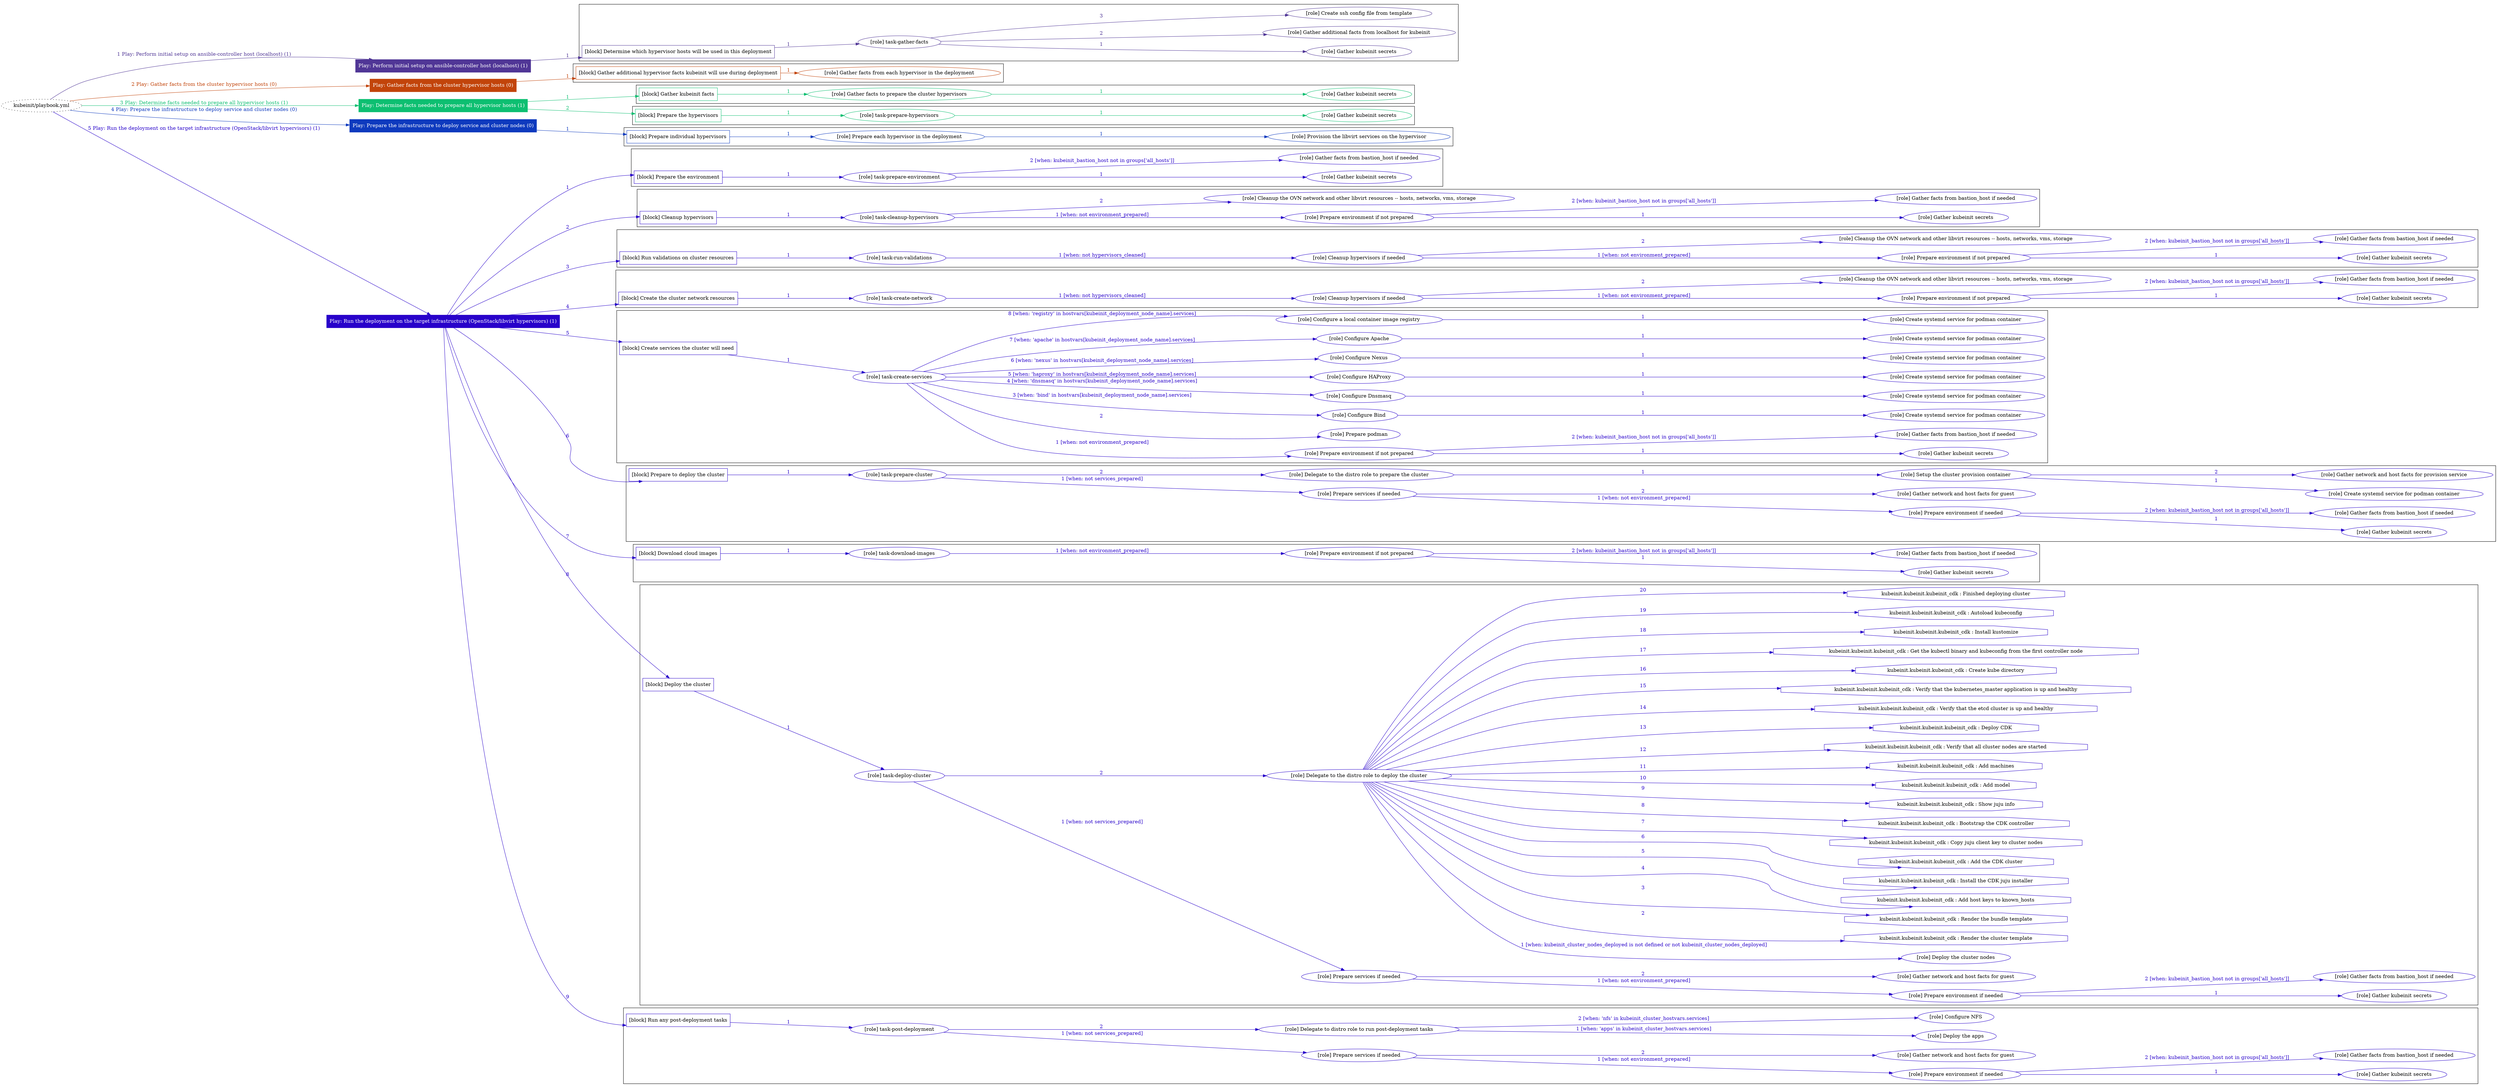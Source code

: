 digraph {
	graph [concentrate=true ordering=in rankdir=LR ratio=fill]
	edge [esep=5 sep=10]
	"kubeinit/playbook.yml" [URL="/home/runner/work/kubeinit/kubeinit/kubeinit/playbook.yml" id=playbook_3490663e style=dotted]
	"kubeinit/playbook.yml" -> play_bb66c7b5 [label="1 Play: Perform initial setup on ansible-controller host (localhost) (1)" color="#503696" fontcolor="#503696" id=edge_play_bb66c7b5 labeltooltip="1 Play: Perform initial setup on ansible-controller host (localhost) (1)" tooltip="1 Play: Perform initial setup on ansible-controller host (localhost) (1)"]
	subgraph "Play: Perform initial setup on ansible-controller host (localhost) (1)" {
		play_bb66c7b5 [label="Play: Perform initial setup on ansible-controller host (localhost) (1)" URL="/home/runner/work/kubeinit/kubeinit/kubeinit/playbook.yml" color="#503696" fontcolor="#ffffff" id=play_bb66c7b5 shape=box style=filled tooltip=localhost]
		play_bb66c7b5 -> block_6728a904 [label=1 color="#503696" fontcolor="#503696" id=edge_block_6728a904 labeltooltip=1 tooltip=1]
		subgraph cluster_block_6728a904 {
			block_6728a904 [label="[block] Determine which hypervisor hosts will be used in this deployment" URL="/home/runner/work/kubeinit/kubeinit/kubeinit/playbook.yml" color="#503696" id=block_6728a904 labeltooltip="Determine which hypervisor hosts will be used in this deployment" shape=box tooltip="Determine which hypervisor hosts will be used in this deployment"]
			block_6728a904 -> role_5fbd92cc [label="1 " color="#503696" fontcolor="#503696" id=edge_role_5fbd92cc labeltooltip="1 " tooltip="1 "]
			subgraph "task-gather-facts" {
				role_5fbd92cc [label="[role] task-gather-facts" URL="/home/runner/work/kubeinit/kubeinit/kubeinit/playbook.yml" color="#503696" id=role_5fbd92cc tooltip="task-gather-facts"]
				role_5fbd92cc -> role_b305cc2c [label="1 " color="#503696" fontcolor="#503696" id=edge_role_b305cc2c labeltooltip="1 " tooltip="1 "]
				subgraph "Gather kubeinit secrets" {
					role_b305cc2c [label="[role] Gather kubeinit secrets" URL="/home/runner/.ansible/collections/ansible_collections/kubeinit/kubeinit/roles/kubeinit_prepare/tasks/build_hypervisors_group.yml" color="#503696" id=role_b305cc2c tooltip="Gather kubeinit secrets"]
				}
				role_5fbd92cc -> role_2e5e585c [label="2 " color="#503696" fontcolor="#503696" id=edge_role_2e5e585c labeltooltip="2 " tooltip="2 "]
				subgraph "Gather additional facts from localhost for kubeinit" {
					role_2e5e585c [label="[role] Gather additional facts from localhost for kubeinit" URL="/home/runner/.ansible/collections/ansible_collections/kubeinit/kubeinit/roles/kubeinit_prepare/tasks/build_hypervisors_group.yml" color="#503696" id=role_2e5e585c tooltip="Gather additional facts from localhost for kubeinit"]
				}
				role_5fbd92cc -> role_c6260a43 [label="3 " color="#503696" fontcolor="#503696" id=edge_role_c6260a43 labeltooltip="3 " tooltip="3 "]
				subgraph "Create ssh config file from template" {
					role_c6260a43 [label="[role] Create ssh config file from template" URL="/home/runner/.ansible/collections/ansible_collections/kubeinit/kubeinit/roles/kubeinit_prepare/tasks/build_hypervisors_group.yml" color="#503696" id=role_c6260a43 tooltip="Create ssh config file from template"]
				}
			}
		}
	}
	"kubeinit/playbook.yml" -> play_d372811f [label="2 Play: Gather facts from the cluster hypervisor hosts (0)" color="#c2440a" fontcolor="#c2440a" id=edge_play_d372811f labeltooltip="2 Play: Gather facts from the cluster hypervisor hosts (0)" tooltip="2 Play: Gather facts from the cluster hypervisor hosts (0)"]
	subgraph "Play: Gather facts from the cluster hypervisor hosts (0)" {
		play_d372811f [label="Play: Gather facts from the cluster hypervisor hosts (0)" URL="/home/runner/work/kubeinit/kubeinit/kubeinit/playbook.yml" color="#c2440a" fontcolor="#ffffff" id=play_d372811f shape=box style=filled tooltip="Play: Gather facts from the cluster hypervisor hosts (0)"]
		play_d372811f -> block_d824f96c [label=1 color="#c2440a" fontcolor="#c2440a" id=edge_block_d824f96c labeltooltip=1 tooltip=1]
		subgraph cluster_block_d824f96c {
			block_d824f96c [label="[block] Gather additional hypervisor facts kubeinit will use during deployment" URL="/home/runner/work/kubeinit/kubeinit/kubeinit/playbook.yml" color="#c2440a" id=block_d824f96c labeltooltip="Gather additional hypervisor facts kubeinit will use during deployment" shape=box tooltip="Gather additional hypervisor facts kubeinit will use during deployment"]
			block_d824f96c -> role_9f6a5c19 [label="1 " color="#c2440a" fontcolor="#c2440a" id=edge_role_9f6a5c19 labeltooltip="1 " tooltip="1 "]
			subgraph "Gather facts from each hypervisor in the deployment" {
				role_9f6a5c19 [label="[role] Gather facts from each hypervisor in the deployment" URL="/home/runner/work/kubeinit/kubeinit/kubeinit/playbook.yml" color="#c2440a" id=role_9f6a5c19 tooltip="Gather facts from each hypervisor in the deployment"]
			}
		}
	}
	"kubeinit/playbook.yml" -> play_48bd6a7b [label="3 Play: Determine facts needed to prepare all hypervisor hosts (1)" color="#0dbf71" fontcolor="#0dbf71" id=edge_play_48bd6a7b labeltooltip="3 Play: Determine facts needed to prepare all hypervisor hosts (1)" tooltip="3 Play: Determine facts needed to prepare all hypervisor hosts (1)"]
	subgraph "Play: Determine facts needed to prepare all hypervisor hosts (1)" {
		play_48bd6a7b [label="Play: Determine facts needed to prepare all hypervisor hosts (1)" URL="/home/runner/work/kubeinit/kubeinit/kubeinit/playbook.yml" color="#0dbf71" fontcolor="#ffffff" id=play_48bd6a7b shape=box style=filled tooltip=localhost]
		play_48bd6a7b -> block_733f965e [label=1 color="#0dbf71" fontcolor="#0dbf71" id=edge_block_733f965e labeltooltip=1 tooltip=1]
		subgraph cluster_block_733f965e {
			block_733f965e [label="[block] Gather kubeinit facts" URL="/home/runner/work/kubeinit/kubeinit/kubeinit/playbook.yml" color="#0dbf71" id=block_733f965e labeltooltip="Gather kubeinit facts" shape=box tooltip="Gather kubeinit facts"]
			block_733f965e -> role_f3565f56 [label="1 " color="#0dbf71" fontcolor="#0dbf71" id=edge_role_f3565f56 labeltooltip="1 " tooltip="1 "]
			subgraph "Gather facts to prepare the cluster hypervisors" {
				role_f3565f56 [label="[role] Gather facts to prepare the cluster hypervisors" URL="/home/runner/work/kubeinit/kubeinit/kubeinit/playbook.yml" color="#0dbf71" id=role_f3565f56 tooltip="Gather facts to prepare the cluster hypervisors"]
				role_f3565f56 -> role_17e8d11d [label="1 " color="#0dbf71" fontcolor="#0dbf71" id=edge_role_17e8d11d labeltooltip="1 " tooltip="1 "]
				subgraph "Gather kubeinit secrets" {
					role_17e8d11d [label="[role] Gather kubeinit secrets" URL="/home/runner/.ansible/collections/ansible_collections/kubeinit/kubeinit/roles/kubeinit_prepare/tasks/gather_kubeinit_facts.yml" color="#0dbf71" id=role_17e8d11d tooltip="Gather kubeinit secrets"]
				}
			}
		}
		play_48bd6a7b -> block_a6a73b72 [label=2 color="#0dbf71" fontcolor="#0dbf71" id=edge_block_a6a73b72 labeltooltip=2 tooltip=2]
		subgraph cluster_block_a6a73b72 {
			block_a6a73b72 [label="[block] Prepare the hypervisors" URL="/home/runner/work/kubeinit/kubeinit/kubeinit/playbook.yml" color="#0dbf71" id=block_a6a73b72 labeltooltip="Prepare the hypervisors" shape=box tooltip="Prepare the hypervisors"]
			block_a6a73b72 -> role_a1715cc4 [label="1 " color="#0dbf71" fontcolor="#0dbf71" id=edge_role_a1715cc4 labeltooltip="1 " tooltip="1 "]
			subgraph "task-prepare-hypervisors" {
				role_a1715cc4 [label="[role] task-prepare-hypervisors" URL="/home/runner/work/kubeinit/kubeinit/kubeinit/playbook.yml" color="#0dbf71" id=role_a1715cc4 tooltip="task-prepare-hypervisors"]
				role_a1715cc4 -> role_c7ae1f26 [label="1 " color="#0dbf71" fontcolor="#0dbf71" id=edge_role_c7ae1f26 labeltooltip="1 " tooltip="1 "]
				subgraph "Gather kubeinit secrets" {
					role_c7ae1f26 [label="[role] Gather kubeinit secrets" URL="/home/runner/.ansible/collections/ansible_collections/kubeinit/kubeinit/roles/kubeinit_prepare/tasks/gather_kubeinit_facts.yml" color="#0dbf71" id=role_c7ae1f26 tooltip="Gather kubeinit secrets"]
				}
			}
		}
	}
	"kubeinit/playbook.yml" -> play_483a7430 [label="4 Play: Prepare the infrastructure to deploy service and cluster nodes (0)" color="#0e3abe" fontcolor="#0e3abe" id=edge_play_483a7430 labeltooltip="4 Play: Prepare the infrastructure to deploy service and cluster nodes (0)" tooltip="4 Play: Prepare the infrastructure to deploy service and cluster nodes (0)"]
	subgraph "Play: Prepare the infrastructure to deploy service and cluster nodes (0)" {
		play_483a7430 [label="Play: Prepare the infrastructure to deploy service and cluster nodes (0)" URL="/home/runner/work/kubeinit/kubeinit/kubeinit/playbook.yml" color="#0e3abe" fontcolor="#ffffff" id=play_483a7430 shape=box style=filled tooltip="Play: Prepare the infrastructure to deploy service and cluster nodes (0)"]
		play_483a7430 -> block_127a0301 [label=1 color="#0e3abe" fontcolor="#0e3abe" id=edge_block_127a0301 labeltooltip=1 tooltip=1]
		subgraph cluster_block_127a0301 {
			block_127a0301 [label="[block] Prepare individual hypervisors" URL="/home/runner/work/kubeinit/kubeinit/kubeinit/playbook.yml" color="#0e3abe" id=block_127a0301 labeltooltip="Prepare individual hypervisors" shape=box tooltip="Prepare individual hypervisors"]
			block_127a0301 -> role_a87c435e [label="1 " color="#0e3abe" fontcolor="#0e3abe" id=edge_role_a87c435e labeltooltip="1 " tooltip="1 "]
			subgraph "Prepare each hypervisor in the deployment" {
				role_a87c435e [label="[role] Prepare each hypervisor in the deployment" URL="/home/runner/work/kubeinit/kubeinit/kubeinit/playbook.yml" color="#0e3abe" id=role_a87c435e tooltip="Prepare each hypervisor in the deployment"]
				role_a87c435e -> role_e40eb1bb [label="1 " color="#0e3abe" fontcolor="#0e3abe" id=edge_role_e40eb1bb labeltooltip="1 " tooltip="1 "]
				subgraph "Provision the libvirt services on the hypervisor" {
					role_e40eb1bb [label="[role] Provision the libvirt services on the hypervisor" URL="/home/runner/.ansible/collections/ansible_collections/kubeinit/kubeinit/roles/kubeinit_prepare/tasks/prepare_hypervisor.yml" color="#0e3abe" id=role_e40eb1bb tooltip="Provision the libvirt services on the hypervisor"]
				}
			}
		}
	}
	"kubeinit/playbook.yml" -> play_c07359ba [label="5 Play: Run the deployment on the target infrastructure (OpenStack/libvirt hypervisors) (1)" color="#2802ca" fontcolor="#2802ca" id=edge_play_c07359ba labeltooltip="5 Play: Run the deployment on the target infrastructure (OpenStack/libvirt hypervisors) (1)" tooltip="5 Play: Run the deployment on the target infrastructure (OpenStack/libvirt hypervisors) (1)"]
	subgraph "Play: Run the deployment on the target infrastructure (OpenStack/libvirt hypervisors) (1)" {
		play_c07359ba [label="Play: Run the deployment on the target infrastructure (OpenStack/libvirt hypervisors) (1)" URL="/home/runner/work/kubeinit/kubeinit/kubeinit/playbook.yml" color="#2802ca" fontcolor="#ffffff" id=play_c07359ba shape=box style=filled tooltip=localhost]
		play_c07359ba -> block_2ca78573 [label=1 color="#2802ca" fontcolor="#2802ca" id=edge_block_2ca78573 labeltooltip=1 tooltip=1]
		subgraph cluster_block_2ca78573 {
			block_2ca78573 [label="[block] Prepare the environment" URL="/home/runner/work/kubeinit/kubeinit/kubeinit/playbook.yml" color="#2802ca" id=block_2ca78573 labeltooltip="Prepare the environment" shape=box tooltip="Prepare the environment"]
			block_2ca78573 -> role_cb7a2ed9 [label="1 " color="#2802ca" fontcolor="#2802ca" id=edge_role_cb7a2ed9 labeltooltip="1 " tooltip="1 "]
			subgraph "task-prepare-environment" {
				role_cb7a2ed9 [label="[role] task-prepare-environment" URL="/home/runner/work/kubeinit/kubeinit/kubeinit/playbook.yml" color="#2802ca" id=role_cb7a2ed9 tooltip="task-prepare-environment"]
				role_cb7a2ed9 -> role_7f987221 [label="1 " color="#2802ca" fontcolor="#2802ca" id=edge_role_7f987221 labeltooltip="1 " tooltip="1 "]
				subgraph "Gather kubeinit secrets" {
					role_7f987221 [label="[role] Gather kubeinit secrets" URL="/home/runner/.ansible/collections/ansible_collections/kubeinit/kubeinit/roles/kubeinit_prepare/tasks/gather_kubeinit_facts.yml" color="#2802ca" id=role_7f987221 tooltip="Gather kubeinit secrets"]
				}
				role_cb7a2ed9 -> role_37b33f64 [label="2 [when: kubeinit_bastion_host not in groups['all_hosts']]" color="#2802ca" fontcolor="#2802ca" id=edge_role_37b33f64 labeltooltip="2 [when: kubeinit_bastion_host not in groups['all_hosts']]" tooltip="2 [when: kubeinit_bastion_host not in groups['all_hosts']]"]
				subgraph "Gather facts from bastion_host if needed" {
					role_37b33f64 [label="[role] Gather facts from bastion_host if needed" URL="/home/runner/.ansible/collections/ansible_collections/kubeinit/kubeinit/roles/kubeinit_prepare/tasks/main.yml" color="#2802ca" id=role_37b33f64 tooltip="Gather facts from bastion_host if needed"]
				}
			}
		}
		play_c07359ba -> block_b76ac048 [label=2 color="#2802ca" fontcolor="#2802ca" id=edge_block_b76ac048 labeltooltip=2 tooltip=2]
		subgraph cluster_block_b76ac048 {
			block_b76ac048 [label="[block] Cleanup hypervisors" URL="/home/runner/work/kubeinit/kubeinit/kubeinit/playbook.yml" color="#2802ca" id=block_b76ac048 labeltooltip="Cleanup hypervisors" shape=box tooltip="Cleanup hypervisors"]
			block_b76ac048 -> role_e189110a [label="1 " color="#2802ca" fontcolor="#2802ca" id=edge_role_e189110a labeltooltip="1 " tooltip="1 "]
			subgraph "task-cleanup-hypervisors" {
				role_e189110a [label="[role] task-cleanup-hypervisors" URL="/home/runner/work/kubeinit/kubeinit/kubeinit/playbook.yml" color="#2802ca" id=role_e189110a tooltip="task-cleanup-hypervisors"]
				role_e189110a -> role_1dcc1bfd [label="1 [when: not environment_prepared]" color="#2802ca" fontcolor="#2802ca" id=edge_role_1dcc1bfd labeltooltip="1 [when: not environment_prepared]" tooltip="1 [when: not environment_prepared]"]
				subgraph "Prepare environment if not prepared" {
					role_1dcc1bfd [label="[role] Prepare environment if not prepared" URL="/home/runner/.ansible/collections/ansible_collections/kubeinit/kubeinit/roles/kubeinit_libvirt/tasks/cleanup_hypervisors.yml" color="#2802ca" id=role_1dcc1bfd tooltip="Prepare environment if not prepared"]
					role_1dcc1bfd -> role_ba4b8bab [label="1 " color="#2802ca" fontcolor="#2802ca" id=edge_role_ba4b8bab labeltooltip="1 " tooltip="1 "]
					subgraph "Gather kubeinit secrets" {
						role_ba4b8bab [label="[role] Gather kubeinit secrets" URL="/home/runner/.ansible/collections/ansible_collections/kubeinit/kubeinit/roles/kubeinit_prepare/tasks/gather_kubeinit_facts.yml" color="#2802ca" id=role_ba4b8bab tooltip="Gather kubeinit secrets"]
					}
					role_1dcc1bfd -> role_cebbbfc0 [label="2 [when: kubeinit_bastion_host not in groups['all_hosts']]" color="#2802ca" fontcolor="#2802ca" id=edge_role_cebbbfc0 labeltooltip="2 [when: kubeinit_bastion_host not in groups['all_hosts']]" tooltip="2 [when: kubeinit_bastion_host not in groups['all_hosts']]"]
					subgraph "Gather facts from bastion_host if needed" {
						role_cebbbfc0 [label="[role] Gather facts from bastion_host if needed" URL="/home/runner/.ansible/collections/ansible_collections/kubeinit/kubeinit/roles/kubeinit_prepare/tasks/main.yml" color="#2802ca" id=role_cebbbfc0 tooltip="Gather facts from bastion_host if needed"]
					}
				}
				role_e189110a -> role_f1389777 [label="2 " color="#2802ca" fontcolor="#2802ca" id=edge_role_f1389777 labeltooltip="2 " tooltip="2 "]
				subgraph "Cleanup the OVN network and other libvirt resources -- hosts, networks, vms, storage" {
					role_f1389777 [label="[role] Cleanup the OVN network and other libvirt resources -- hosts, networks, vms, storage" URL="/home/runner/.ansible/collections/ansible_collections/kubeinit/kubeinit/roles/kubeinit_libvirt/tasks/cleanup_hypervisors.yml" color="#2802ca" id=role_f1389777 tooltip="Cleanup the OVN network and other libvirt resources -- hosts, networks, vms, storage"]
				}
			}
		}
		play_c07359ba -> block_44c8a5a0 [label=3 color="#2802ca" fontcolor="#2802ca" id=edge_block_44c8a5a0 labeltooltip=3 tooltip=3]
		subgraph cluster_block_44c8a5a0 {
			block_44c8a5a0 [label="[block] Run validations on cluster resources" URL="/home/runner/work/kubeinit/kubeinit/kubeinit/playbook.yml" color="#2802ca" id=block_44c8a5a0 labeltooltip="Run validations on cluster resources" shape=box tooltip="Run validations on cluster resources"]
			block_44c8a5a0 -> role_67278c57 [label="1 " color="#2802ca" fontcolor="#2802ca" id=edge_role_67278c57 labeltooltip="1 " tooltip="1 "]
			subgraph "task-run-validations" {
				role_67278c57 [label="[role] task-run-validations" URL="/home/runner/work/kubeinit/kubeinit/kubeinit/playbook.yml" color="#2802ca" id=role_67278c57 tooltip="task-run-validations"]
				role_67278c57 -> role_c8a27f41 [label="1 [when: not hypervisors_cleaned]" color="#2802ca" fontcolor="#2802ca" id=edge_role_c8a27f41 labeltooltip="1 [when: not hypervisors_cleaned]" tooltip="1 [when: not hypervisors_cleaned]"]
				subgraph "Cleanup hypervisors if needed" {
					role_c8a27f41 [label="[role] Cleanup hypervisors if needed" URL="/home/runner/.ansible/collections/ansible_collections/kubeinit/kubeinit/roles/kubeinit_validations/tasks/main.yml" color="#2802ca" id=role_c8a27f41 tooltip="Cleanup hypervisors if needed"]
					role_c8a27f41 -> role_9ae87cd3 [label="1 [when: not environment_prepared]" color="#2802ca" fontcolor="#2802ca" id=edge_role_9ae87cd3 labeltooltip="1 [when: not environment_prepared]" tooltip="1 [when: not environment_prepared]"]
					subgraph "Prepare environment if not prepared" {
						role_9ae87cd3 [label="[role] Prepare environment if not prepared" URL="/home/runner/.ansible/collections/ansible_collections/kubeinit/kubeinit/roles/kubeinit_libvirt/tasks/cleanup_hypervisors.yml" color="#2802ca" id=role_9ae87cd3 tooltip="Prepare environment if not prepared"]
						role_9ae87cd3 -> role_0096bb02 [label="1 " color="#2802ca" fontcolor="#2802ca" id=edge_role_0096bb02 labeltooltip="1 " tooltip="1 "]
						subgraph "Gather kubeinit secrets" {
							role_0096bb02 [label="[role] Gather kubeinit secrets" URL="/home/runner/.ansible/collections/ansible_collections/kubeinit/kubeinit/roles/kubeinit_prepare/tasks/gather_kubeinit_facts.yml" color="#2802ca" id=role_0096bb02 tooltip="Gather kubeinit secrets"]
						}
						role_9ae87cd3 -> role_351e84b4 [label="2 [when: kubeinit_bastion_host not in groups['all_hosts']]" color="#2802ca" fontcolor="#2802ca" id=edge_role_351e84b4 labeltooltip="2 [when: kubeinit_bastion_host not in groups['all_hosts']]" tooltip="2 [when: kubeinit_bastion_host not in groups['all_hosts']]"]
						subgraph "Gather facts from bastion_host if needed" {
							role_351e84b4 [label="[role] Gather facts from bastion_host if needed" URL="/home/runner/.ansible/collections/ansible_collections/kubeinit/kubeinit/roles/kubeinit_prepare/tasks/main.yml" color="#2802ca" id=role_351e84b4 tooltip="Gather facts from bastion_host if needed"]
						}
					}
					role_c8a27f41 -> role_ba478fac [label="2 " color="#2802ca" fontcolor="#2802ca" id=edge_role_ba478fac labeltooltip="2 " tooltip="2 "]
					subgraph "Cleanup the OVN network and other libvirt resources -- hosts, networks, vms, storage" {
						role_ba478fac [label="[role] Cleanup the OVN network and other libvirt resources -- hosts, networks, vms, storage" URL="/home/runner/.ansible/collections/ansible_collections/kubeinit/kubeinit/roles/kubeinit_libvirt/tasks/cleanup_hypervisors.yml" color="#2802ca" id=role_ba478fac tooltip="Cleanup the OVN network and other libvirt resources -- hosts, networks, vms, storage"]
					}
				}
			}
		}
		play_c07359ba -> block_91d2e5d0 [label=4 color="#2802ca" fontcolor="#2802ca" id=edge_block_91d2e5d0 labeltooltip=4 tooltip=4]
		subgraph cluster_block_91d2e5d0 {
			block_91d2e5d0 [label="[block] Create the cluster network resources" URL="/home/runner/work/kubeinit/kubeinit/kubeinit/playbook.yml" color="#2802ca" id=block_91d2e5d0 labeltooltip="Create the cluster network resources" shape=box tooltip="Create the cluster network resources"]
			block_91d2e5d0 -> role_47416ca1 [label="1 " color="#2802ca" fontcolor="#2802ca" id=edge_role_47416ca1 labeltooltip="1 " tooltip="1 "]
			subgraph "task-create-network" {
				role_47416ca1 [label="[role] task-create-network" URL="/home/runner/work/kubeinit/kubeinit/kubeinit/playbook.yml" color="#2802ca" id=role_47416ca1 tooltip="task-create-network"]
				role_47416ca1 -> role_796e901f [label="1 [when: not hypervisors_cleaned]" color="#2802ca" fontcolor="#2802ca" id=edge_role_796e901f labeltooltip="1 [when: not hypervisors_cleaned]" tooltip="1 [when: not hypervisors_cleaned]"]
				subgraph "Cleanup hypervisors if needed" {
					role_796e901f [label="[role] Cleanup hypervisors if needed" URL="/home/runner/.ansible/collections/ansible_collections/kubeinit/kubeinit/roles/kubeinit_libvirt/tasks/create_network.yml" color="#2802ca" id=role_796e901f tooltip="Cleanup hypervisors if needed"]
					role_796e901f -> role_78ce1bcc [label="1 [when: not environment_prepared]" color="#2802ca" fontcolor="#2802ca" id=edge_role_78ce1bcc labeltooltip="1 [when: not environment_prepared]" tooltip="1 [when: not environment_prepared]"]
					subgraph "Prepare environment if not prepared" {
						role_78ce1bcc [label="[role] Prepare environment if not prepared" URL="/home/runner/.ansible/collections/ansible_collections/kubeinit/kubeinit/roles/kubeinit_libvirt/tasks/cleanup_hypervisors.yml" color="#2802ca" id=role_78ce1bcc tooltip="Prepare environment if not prepared"]
						role_78ce1bcc -> role_6f00030f [label="1 " color="#2802ca" fontcolor="#2802ca" id=edge_role_6f00030f labeltooltip="1 " tooltip="1 "]
						subgraph "Gather kubeinit secrets" {
							role_6f00030f [label="[role] Gather kubeinit secrets" URL="/home/runner/.ansible/collections/ansible_collections/kubeinit/kubeinit/roles/kubeinit_prepare/tasks/gather_kubeinit_facts.yml" color="#2802ca" id=role_6f00030f tooltip="Gather kubeinit secrets"]
						}
						role_78ce1bcc -> role_2a8c03ab [label="2 [when: kubeinit_bastion_host not in groups['all_hosts']]" color="#2802ca" fontcolor="#2802ca" id=edge_role_2a8c03ab labeltooltip="2 [when: kubeinit_bastion_host not in groups['all_hosts']]" tooltip="2 [when: kubeinit_bastion_host not in groups['all_hosts']]"]
						subgraph "Gather facts from bastion_host if needed" {
							role_2a8c03ab [label="[role] Gather facts from bastion_host if needed" URL="/home/runner/.ansible/collections/ansible_collections/kubeinit/kubeinit/roles/kubeinit_prepare/tasks/main.yml" color="#2802ca" id=role_2a8c03ab tooltip="Gather facts from bastion_host if needed"]
						}
					}
					role_796e901f -> role_12ae60d9 [label="2 " color="#2802ca" fontcolor="#2802ca" id=edge_role_12ae60d9 labeltooltip="2 " tooltip="2 "]
					subgraph "Cleanup the OVN network and other libvirt resources -- hosts, networks, vms, storage" {
						role_12ae60d9 [label="[role] Cleanup the OVN network and other libvirt resources -- hosts, networks, vms, storage" URL="/home/runner/.ansible/collections/ansible_collections/kubeinit/kubeinit/roles/kubeinit_libvirt/tasks/cleanup_hypervisors.yml" color="#2802ca" id=role_12ae60d9 tooltip="Cleanup the OVN network and other libvirt resources -- hosts, networks, vms, storage"]
					}
				}
			}
		}
		play_c07359ba -> block_684a3510 [label=5 color="#2802ca" fontcolor="#2802ca" id=edge_block_684a3510 labeltooltip=5 tooltip=5]
		subgraph cluster_block_684a3510 {
			block_684a3510 [label="[block] Create services the cluster will need" URL="/home/runner/work/kubeinit/kubeinit/kubeinit/playbook.yml" color="#2802ca" id=block_684a3510 labeltooltip="Create services the cluster will need" shape=box tooltip="Create services the cluster will need"]
			block_684a3510 -> role_92c87b87 [label="1 " color="#2802ca" fontcolor="#2802ca" id=edge_role_92c87b87 labeltooltip="1 " tooltip="1 "]
			subgraph "task-create-services" {
				role_92c87b87 [label="[role] task-create-services" URL="/home/runner/work/kubeinit/kubeinit/kubeinit/playbook.yml" color="#2802ca" id=role_92c87b87 tooltip="task-create-services"]
				role_92c87b87 -> role_5b82df4f [label="1 [when: not environment_prepared]" color="#2802ca" fontcolor="#2802ca" id=edge_role_5b82df4f labeltooltip="1 [when: not environment_prepared]" tooltip="1 [when: not environment_prepared]"]
				subgraph "Prepare environment if not prepared" {
					role_5b82df4f [label="[role] Prepare environment if not prepared" URL="/home/runner/.ansible/collections/ansible_collections/kubeinit/kubeinit/roles/kubeinit_services/tasks/main.yml" color="#2802ca" id=role_5b82df4f tooltip="Prepare environment if not prepared"]
					role_5b82df4f -> role_7c55604b [label="1 " color="#2802ca" fontcolor="#2802ca" id=edge_role_7c55604b labeltooltip="1 " tooltip="1 "]
					subgraph "Gather kubeinit secrets" {
						role_7c55604b [label="[role] Gather kubeinit secrets" URL="/home/runner/.ansible/collections/ansible_collections/kubeinit/kubeinit/roles/kubeinit_prepare/tasks/gather_kubeinit_facts.yml" color="#2802ca" id=role_7c55604b tooltip="Gather kubeinit secrets"]
					}
					role_5b82df4f -> role_5c32cf2e [label="2 [when: kubeinit_bastion_host not in groups['all_hosts']]" color="#2802ca" fontcolor="#2802ca" id=edge_role_5c32cf2e labeltooltip="2 [when: kubeinit_bastion_host not in groups['all_hosts']]" tooltip="2 [when: kubeinit_bastion_host not in groups['all_hosts']]"]
					subgraph "Gather facts from bastion_host if needed" {
						role_5c32cf2e [label="[role] Gather facts from bastion_host if needed" URL="/home/runner/.ansible/collections/ansible_collections/kubeinit/kubeinit/roles/kubeinit_prepare/tasks/main.yml" color="#2802ca" id=role_5c32cf2e tooltip="Gather facts from bastion_host if needed"]
					}
				}
				role_92c87b87 -> role_3bd3a02c [label="2 " color="#2802ca" fontcolor="#2802ca" id=edge_role_3bd3a02c labeltooltip="2 " tooltip="2 "]
				subgraph "Prepare podman" {
					role_3bd3a02c [label="[role] Prepare podman" URL="/home/runner/.ansible/collections/ansible_collections/kubeinit/kubeinit/roles/kubeinit_services/tasks/00_create_service_pod.yml" color="#2802ca" id=role_3bd3a02c tooltip="Prepare podman"]
				}
				role_92c87b87 -> role_39a8392f [label="3 [when: 'bind' in hostvars[kubeinit_deployment_node_name].services]" color="#2802ca" fontcolor="#2802ca" id=edge_role_39a8392f labeltooltip="3 [when: 'bind' in hostvars[kubeinit_deployment_node_name].services]" tooltip="3 [when: 'bind' in hostvars[kubeinit_deployment_node_name].services]"]
				subgraph "Configure Bind" {
					role_39a8392f [label="[role] Configure Bind" URL="/home/runner/.ansible/collections/ansible_collections/kubeinit/kubeinit/roles/kubeinit_services/tasks/start_services_containers.yml" color="#2802ca" id=role_39a8392f tooltip="Configure Bind"]
					role_39a8392f -> role_e4de43be [label="1 " color="#2802ca" fontcolor="#2802ca" id=edge_role_e4de43be labeltooltip="1 " tooltip="1 "]
					subgraph "Create systemd service for podman container" {
						role_e4de43be [label="[role] Create systemd service for podman container" URL="/home/runner/.ansible/collections/ansible_collections/kubeinit/kubeinit/roles/kubeinit_bind/tasks/main.yml" color="#2802ca" id=role_e4de43be tooltip="Create systemd service for podman container"]
					}
				}
				role_92c87b87 -> role_8a964e59 [label="4 [when: 'dnsmasq' in hostvars[kubeinit_deployment_node_name].services]" color="#2802ca" fontcolor="#2802ca" id=edge_role_8a964e59 labeltooltip="4 [when: 'dnsmasq' in hostvars[kubeinit_deployment_node_name].services]" tooltip="4 [when: 'dnsmasq' in hostvars[kubeinit_deployment_node_name].services]"]
				subgraph "Configure Dnsmasq" {
					role_8a964e59 [label="[role] Configure Dnsmasq" URL="/home/runner/.ansible/collections/ansible_collections/kubeinit/kubeinit/roles/kubeinit_services/tasks/start_services_containers.yml" color="#2802ca" id=role_8a964e59 tooltip="Configure Dnsmasq"]
					role_8a964e59 -> role_932f1f58 [label="1 " color="#2802ca" fontcolor="#2802ca" id=edge_role_932f1f58 labeltooltip="1 " tooltip="1 "]
					subgraph "Create systemd service for podman container" {
						role_932f1f58 [label="[role] Create systemd service for podman container" URL="/home/runner/.ansible/collections/ansible_collections/kubeinit/kubeinit/roles/kubeinit_dnsmasq/tasks/main.yml" color="#2802ca" id=role_932f1f58 tooltip="Create systemd service for podman container"]
					}
				}
				role_92c87b87 -> role_3de8a124 [label="5 [when: 'haproxy' in hostvars[kubeinit_deployment_node_name].services]" color="#2802ca" fontcolor="#2802ca" id=edge_role_3de8a124 labeltooltip="5 [when: 'haproxy' in hostvars[kubeinit_deployment_node_name].services]" tooltip="5 [when: 'haproxy' in hostvars[kubeinit_deployment_node_name].services]"]
				subgraph "Configure HAProxy" {
					role_3de8a124 [label="[role] Configure HAProxy" URL="/home/runner/.ansible/collections/ansible_collections/kubeinit/kubeinit/roles/kubeinit_services/tasks/start_services_containers.yml" color="#2802ca" id=role_3de8a124 tooltip="Configure HAProxy"]
					role_3de8a124 -> role_61b665b4 [label="1 " color="#2802ca" fontcolor="#2802ca" id=edge_role_61b665b4 labeltooltip="1 " tooltip="1 "]
					subgraph "Create systemd service for podman container" {
						role_61b665b4 [label="[role] Create systemd service for podman container" URL="/home/runner/.ansible/collections/ansible_collections/kubeinit/kubeinit/roles/kubeinit_haproxy/tasks/main.yml" color="#2802ca" id=role_61b665b4 tooltip="Create systemd service for podman container"]
					}
				}
				role_92c87b87 -> role_b223e7e6 [label="6 [when: 'nexus' in hostvars[kubeinit_deployment_node_name].services]" color="#2802ca" fontcolor="#2802ca" id=edge_role_b223e7e6 labeltooltip="6 [when: 'nexus' in hostvars[kubeinit_deployment_node_name].services]" tooltip="6 [when: 'nexus' in hostvars[kubeinit_deployment_node_name].services]"]
				subgraph "Configure Nexus" {
					role_b223e7e6 [label="[role] Configure Nexus" URL="/home/runner/.ansible/collections/ansible_collections/kubeinit/kubeinit/roles/kubeinit_services/tasks/start_services_containers.yml" color="#2802ca" id=role_b223e7e6 tooltip="Configure Nexus"]
					role_b223e7e6 -> role_e34d3330 [label="1 " color="#2802ca" fontcolor="#2802ca" id=edge_role_e34d3330 labeltooltip="1 " tooltip="1 "]
					subgraph "Create systemd service for podman container" {
						role_e34d3330 [label="[role] Create systemd service for podman container" URL="/home/runner/.ansible/collections/ansible_collections/kubeinit/kubeinit/roles/kubeinit_nexus/tasks/main.yml" color="#2802ca" id=role_e34d3330 tooltip="Create systemd service for podman container"]
					}
				}
				role_92c87b87 -> role_5bf782f0 [label="7 [when: 'apache' in hostvars[kubeinit_deployment_node_name].services]" color="#2802ca" fontcolor="#2802ca" id=edge_role_5bf782f0 labeltooltip="7 [when: 'apache' in hostvars[kubeinit_deployment_node_name].services]" tooltip="7 [when: 'apache' in hostvars[kubeinit_deployment_node_name].services]"]
				subgraph "Configure Apache" {
					role_5bf782f0 [label="[role] Configure Apache" URL="/home/runner/.ansible/collections/ansible_collections/kubeinit/kubeinit/roles/kubeinit_services/tasks/start_services_containers.yml" color="#2802ca" id=role_5bf782f0 tooltip="Configure Apache"]
					role_5bf782f0 -> role_7498853b [label="1 " color="#2802ca" fontcolor="#2802ca" id=edge_role_7498853b labeltooltip="1 " tooltip="1 "]
					subgraph "Create systemd service for podman container" {
						role_7498853b [label="[role] Create systemd service for podman container" URL="/home/runner/.ansible/collections/ansible_collections/kubeinit/kubeinit/roles/kubeinit_apache/tasks/main.yml" color="#2802ca" id=role_7498853b tooltip="Create systemd service for podman container"]
					}
				}
				role_92c87b87 -> role_063ab581 [label="8 [when: 'registry' in hostvars[kubeinit_deployment_node_name].services]" color="#2802ca" fontcolor="#2802ca" id=edge_role_063ab581 labeltooltip="8 [when: 'registry' in hostvars[kubeinit_deployment_node_name].services]" tooltip="8 [when: 'registry' in hostvars[kubeinit_deployment_node_name].services]"]
				subgraph "Configure a local container image registry" {
					role_063ab581 [label="[role] Configure a local container image registry" URL="/home/runner/.ansible/collections/ansible_collections/kubeinit/kubeinit/roles/kubeinit_services/tasks/start_services_containers.yml" color="#2802ca" id=role_063ab581 tooltip="Configure a local container image registry"]
					role_063ab581 -> role_40eb2e09 [label="1 " color="#2802ca" fontcolor="#2802ca" id=edge_role_40eb2e09 labeltooltip="1 " tooltip="1 "]
					subgraph "Create systemd service for podman container" {
						role_40eb2e09 [label="[role] Create systemd service for podman container" URL="/home/runner/.ansible/collections/ansible_collections/kubeinit/kubeinit/roles/kubeinit_registry/tasks/main.yml" color="#2802ca" id=role_40eb2e09 tooltip="Create systemd service for podman container"]
					}
				}
			}
		}
		play_c07359ba -> block_bc53af83 [label=6 color="#2802ca" fontcolor="#2802ca" id=edge_block_bc53af83 labeltooltip=6 tooltip=6]
		subgraph cluster_block_bc53af83 {
			block_bc53af83 [label="[block] Prepare to deploy the cluster" URL="/home/runner/work/kubeinit/kubeinit/kubeinit/playbook.yml" color="#2802ca" id=block_bc53af83 labeltooltip="Prepare to deploy the cluster" shape=box tooltip="Prepare to deploy the cluster"]
			block_bc53af83 -> role_1d19a031 [label="1 " color="#2802ca" fontcolor="#2802ca" id=edge_role_1d19a031 labeltooltip="1 " tooltip="1 "]
			subgraph "task-prepare-cluster" {
				role_1d19a031 [label="[role] task-prepare-cluster" URL="/home/runner/work/kubeinit/kubeinit/kubeinit/playbook.yml" color="#2802ca" id=role_1d19a031 tooltip="task-prepare-cluster"]
				role_1d19a031 -> role_59b28700 [label="1 [when: not services_prepared]" color="#2802ca" fontcolor="#2802ca" id=edge_role_59b28700 labeltooltip="1 [when: not services_prepared]" tooltip="1 [when: not services_prepared]"]
				subgraph "Prepare services if needed" {
					role_59b28700 [label="[role] Prepare services if needed" URL="/home/runner/.ansible/collections/ansible_collections/kubeinit/kubeinit/roles/kubeinit_prepare/tasks/prepare_cluster.yml" color="#2802ca" id=role_59b28700 tooltip="Prepare services if needed"]
					role_59b28700 -> role_a3e6ccc2 [label="1 [when: not environment_prepared]" color="#2802ca" fontcolor="#2802ca" id=edge_role_a3e6ccc2 labeltooltip="1 [when: not environment_prepared]" tooltip="1 [when: not environment_prepared]"]
					subgraph "Prepare environment if needed" {
						role_a3e6ccc2 [label="[role] Prepare environment if needed" URL="/home/runner/.ansible/collections/ansible_collections/kubeinit/kubeinit/roles/kubeinit_services/tasks/prepare_services.yml" color="#2802ca" id=role_a3e6ccc2 tooltip="Prepare environment if needed"]
						role_a3e6ccc2 -> role_f354c26b [label="1 " color="#2802ca" fontcolor="#2802ca" id=edge_role_f354c26b labeltooltip="1 " tooltip="1 "]
						subgraph "Gather kubeinit secrets" {
							role_f354c26b [label="[role] Gather kubeinit secrets" URL="/home/runner/.ansible/collections/ansible_collections/kubeinit/kubeinit/roles/kubeinit_prepare/tasks/gather_kubeinit_facts.yml" color="#2802ca" id=role_f354c26b tooltip="Gather kubeinit secrets"]
						}
						role_a3e6ccc2 -> role_0cfe87a9 [label="2 [when: kubeinit_bastion_host not in groups['all_hosts']]" color="#2802ca" fontcolor="#2802ca" id=edge_role_0cfe87a9 labeltooltip="2 [when: kubeinit_bastion_host not in groups['all_hosts']]" tooltip="2 [when: kubeinit_bastion_host not in groups['all_hosts']]"]
						subgraph "Gather facts from bastion_host if needed" {
							role_0cfe87a9 [label="[role] Gather facts from bastion_host if needed" URL="/home/runner/.ansible/collections/ansible_collections/kubeinit/kubeinit/roles/kubeinit_prepare/tasks/main.yml" color="#2802ca" id=role_0cfe87a9 tooltip="Gather facts from bastion_host if needed"]
						}
					}
					role_59b28700 -> role_867822e1 [label="2 " color="#2802ca" fontcolor="#2802ca" id=edge_role_867822e1 labeltooltip="2 " tooltip="2 "]
					subgraph "Gather network and host facts for guest" {
						role_867822e1 [label="[role] Gather network and host facts for guest" URL="/home/runner/.ansible/collections/ansible_collections/kubeinit/kubeinit/roles/kubeinit_services/tasks/prepare_services.yml" color="#2802ca" id=role_867822e1 tooltip="Gather network and host facts for guest"]
					}
				}
				role_1d19a031 -> role_0c0aa75f [label="2 " color="#2802ca" fontcolor="#2802ca" id=edge_role_0c0aa75f labeltooltip="2 " tooltip="2 "]
				subgraph "Delegate to the distro role to prepare the cluster" {
					role_0c0aa75f [label="[role] Delegate to the distro role to prepare the cluster" URL="/home/runner/.ansible/collections/ansible_collections/kubeinit/kubeinit/roles/kubeinit_prepare/tasks/prepare_cluster.yml" color="#2802ca" id=role_0c0aa75f tooltip="Delegate to the distro role to prepare the cluster"]
					role_0c0aa75f -> role_4aa98bb5 [label="1 " color="#2802ca" fontcolor="#2802ca" id=edge_role_4aa98bb5 labeltooltip="1 " tooltip="1 "]
					subgraph "Setup the cluster provision container" {
						role_4aa98bb5 [label="[role] Setup the cluster provision container" URL="/home/runner/.ansible/collections/ansible_collections/kubeinit/kubeinit/roles/kubeinit_cdk/tasks/prepare_cluster.yml" color="#2802ca" id=role_4aa98bb5 tooltip="Setup the cluster provision container"]
						role_4aa98bb5 -> role_a4b40266 [label="1 " color="#2802ca" fontcolor="#2802ca" id=edge_role_a4b40266 labeltooltip="1 " tooltip="1 "]
						subgraph "Create systemd service for podman container" {
							role_a4b40266 [label="[role] Create systemd service for podman container" URL="/home/runner/.ansible/collections/ansible_collections/kubeinit/kubeinit/roles/kubeinit_services/tasks/create_provision_container.yml" color="#2802ca" id=role_a4b40266 tooltip="Create systemd service for podman container"]
						}
						role_4aa98bb5 -> role_8aae838a [label="2 " color="#2802ca" fontcolor="#2802ca" id=edge_role_8aae838a labeltooltip="2 " tooltip="2 "]
						subgraph "Gather network and host facts for provision service" {
							role_8aae838a [label="[role] Gather network and host facts for provision service" URL="/home/runner/.ansible/collections/ansible_collections/kubeinit/kubeinit/roles/kubeinit_services/tasks/create_provision_container.yml" color="#2802ca" id=role_8aae838a tooltip="Gather network and host facts for provision service"]
						}
					}
				}
			}
		}
		play_c07359ba -> block_d064e206 [label=7 color="#2802ca" fontcolor="#2802ca" id=edge_block_d064e206 labeltooltip=7 tooltip=7]
		subgraph cluster_block_d064e206 {
			block_d064e206 [label="[block] Download cloud images" URL="/home/runner/work/kubeinit/kubeinit/kubeinit/playbook.yml" color="#2802ca" id=block_d064e206 labeltooltip="Download cloud images" shape=box tooltip="Download cloud images"]
			block_d064e206 -> role_248eb6fc [label="1 " color="#2802ca" fontcolor="#2802ca" id=edge_role_248eb6fc labeltooltip="1 " tooltip="1 "]
			subgraph "task-download-images" {
				role_248eb6fc [label="[role] task-download-images" URL="/home/runner/work/kubeinit/kubeinit/kubeinit/playbook.yml" color="#2802ca" id=role_248eb6fc tooltip="task-download-images"]
				role_248eb6fc -> role_d6c9b928 [label="1 [when: not environment_prepared]" color="#2802ca" fontcolor="#2802ca" id=edge_role_d6c9b928 labeltooltip="1 [when: not environment_prepared]" tooltip="1 [when: not environment_prepared]"]
				subgraph "Prepare environment if not prepared" {
					role_d6c9b928 [label="[role] Prepare environment if not prepared" URL="/home/runner/.ansible/collections/ansible_collections/kubeinit/kubeinit/roles/kubeinit_libvirt/tasks/download_cloud_images.yml" color="#2802ca" id=role_d6c9b928 tooltip="Prepare environment if not prepared"]
					role_d6c9b928 -> role_9af4a66f [label="1 " color="#2802ca" fontcolor="#2802ca" id=edge_role_9af4a66f labeltooltip="1 " tooltip="1 "]
					subgraph "Gather kubeinit secrets" {
						role_9af4a66f [label="[role] Gather kubeinit secrets" URL="/home/runner/.ansible/collections/ansible_collections/kubeinit/kubeinit/roles/kubeinit_prepare/tasks/gather_kubeinit_facts.yml" color="#2802ca" id=role_9af4a66f tooltip="Gather kubeinit secrets"]
					}
					role_d6c9b928 -> role_b0a462c6 [label="2 [when: kubeinit_bastion_host not in groups['all_hosts']]" color="#2802ca" fontcolor="#2802ca" id=edge_role_b0a462c6 labeltooltip="2 [when: kubeinit_bastion_host not in groups['all_hosts']]" tooltip="2 [when: kubeinit_bastion_host not in groups['all_hosts']]"]
					subgraph "Gather facts from bastion_host if needed" {
						role_b0a462c6 [label="[role] Gather facts from bastion_host if needed" URL="/home/runner/.ansible/collections/ansible_collections/kubeinit/kubeinit/roles/kubeinit_prepare/tasks/main.yml" color="#2802ca" id=role_b0a462c6 tooltip="Gather facts from bastion_host if needed"]
					}
				}
			}
		}
		play_c07359ba -> block_c5a0b6b4 [label=8 color="#2802ca" fontcolor="#2802ca" id=edge_block_c5a0b6b4 labeltooltip=8 tooltip=8]
		subgraph cluster_block_c5a0b6b4 {
			block_c5a0b6b4 [label="[block] Deploy the cluster" URL="/home/runner/work/kubeinit/kubeinit/kubeinit/playbook.yml" color="#2802ca" id=block_c5a0b6b4 labeltooltip="Deploy the cluster" shape=box tooltip="Deploy the cluster"]
			block_c5a0b6b4 -> role_40a1256a [label="1 " color="#2802ca" fontcolor="#2802ca" id=edge_role_40a1256a labeltooltip="1 " tooltip="1 "]
			subgraph "task-deploy-cluster" {
				role_40a1256a [label="[role] task-deploy-cluster" URL="/home/runner/work/kubeinit/kubeinit/kubeinit/playbook.yml" color="#2802ca" id=role_40a1256a tooltip="task-deploy-cluster"]
				role_40a1256a -> role_0290a7f3 [label="1 [when: not services_prepared]" color="#2802ca" fontcolor="#2802ca" id=edge_role_0290a7f3 labeltooltip="1 [when: not services_prepared]" tooltip="1 [when: not services_prepared]"]
				subgraph "Prepare services if needed" {
					role_0290a7f3 [label="[role] Prepare services if needed" URL="/home/runner/.ansible/collections/ansible_collections/kubeinit/kubeinit/roles/kubeinit_prepare/tasks/deploy_cluster.yml" color="#2802ca" id=role_0290a7f3 tooltip="Prepare services if needed"]
					role_0290a7f3 -> role_f586b491 [label="1 [when: not environment_prepared]" color="#2802ca" fontcolor="#2802ca" id=edge_role_f586b491 labeltooltip="1 [when: not environment_prepared]" tooltip="1 [when: not environment_prepared]"]
					subgraph "Prepare environment if needed" {
						role_f586b491 [label="[role] Prepare environment if needed" URL="/home/runner/.ansible/collections/ansible_collections/kubeinit/kubeinit/roles/kubeinit_services/tasks/prepare_services.yml" color="#2802ca" id=role_f586b491 tooltip="Prepare environment if needed"]
						role_f586b491 -> role_030ebb05 [label="1 " color="#2802ca" fontcolor="#2802ca" id=edge_role_030ebb05 labeltooltip="1 " tooltip="1 "]
						subgraph "Gather kubeinit secrets" {
							role_030ebb05 [label="[role] Gather kubeinit secrets" URL="/home/runner/.ansible/collections/ansible_collections/kubeinit/kubeinit/roles/kubeinit_prepare/tasks/gather_kubeinit_facts.yml" color="#2802ca" id=role_030ebb05 tooltip="Gather kubeinit secrets"]
						}
						role_f586b491 -> role_0e80415e [label="2 [when: kubeinit_bastion_host not in groups['all_hosts']]" color="#2802ca" fontcolor="#2802ca" id=edge_role_0e80415e labeltooltip="2 [when: kubeinit_bastion_host not in groups['all_hosts']]" tooltip="2 [when: kubeinit_bastion_host not in groups['all_hosts']]"]
						subgraph "Gather facts from bastion_host if needed" {
							role_0e80415e [label="[role] Gather facts from bastion_host if needed" URL="/home/runner/.ansible/collections/ansible_collections/kubeinit/kubeinit/roles/kubeinit_prepare/tasks/main.yml" color="#2802ca" id=role_0e80415e tooltip="Gather facts from bastion_host if needed"]
						}
					}
					role_0290a7f3 -> role_dbda9663 [label="2 " color="#2802ca" fontcolor="#2802ca" id=edge_role_dbda9663 labeltooltip="2 " tooltip="2 "]
					subgraph "Gather network and host facts for guest" {
						role_dbda9663 [label="[role] Gather network and host facts for guest" URL="/home/runner/.ansible/collections/ansible_collections/kubeinit/kubeinit/roles/kubeinit_services/tasks/prepare_services.yml" color="#2802ca" id=role_dbda9663 tooltip="Gather network and host facts for guest"]
					}
				}
				role_40a1256a -> role_bdd0d1b6 [label="2 " color="#2802ca" fontcolor="#2802ca" id=edge_role_bdd0d1b6 labeltooltip="2 " tooltip="2 "]
				subgraph "Delegate to the distro role to deploy the cluster" {
					role_bdd0d1b6 [label="[role] Delegate to the distro role to deploy the cluster" URL="/home/runner/.ansible/collections/ansible_collections/kubeinit/kubeinit/roles/kubeinit_prepare/tasks/deploy_cluster.yml" color="#2802ca" id=role_bdd0d1b6 tooltip="Delegate to the distro role to deploy the cluster"]
					role_bdd0d1b6 -> role_3212758e [label="1 [when: kubeinit_cluster_nodes_deployed is not defined or not kubeinit_cluster_nodes_deployed]" color="#2802ca" fontcolor="#2802ca" id=edge_role_3212758e labeltooltip="1 [when: kubeinit_cluster_nodes_deployed is not defined or not kubeinit_cluster_nodes_deployed]" tooltip="1 [when: kubeinit_cluster_nodes_deployed is not defined or not kubeinit_cluster_nodes_deployed]"]
					subgraph "Deploy the cluster nodes" {
						role_3212758e [label="[role] Deploy the cluster nodes" URL="/home/runner/.ansible/collections/ansible_collections/kubeinit/kubeinit/roles/kubeinit_cdk/tasks/main.yml" color="#2802ca" id=role_3212758e tooltip="Deploy the cluster nodes"]
					}
					task_d7d20add [label="kubeinit.kubeinit.kubeinit_cdk : Render the cluster template" URL="/home/runner/.ansible/collections/ansible_collections/kubeinit/kubeinit/roles/kubeinit_cdk/tasks/main.yml" color="#2802ca" id=task_d7d20add shape=octagon tooltip="kubeinit.kubeinit.kubeinit_cdk : Render the cluster template"]
					role_bdd0d1b6 -> task_d7d20add [label="2 " color="#2802ca" fontcolor="#2802ca" id=edge_task_d7d20add labeltooltip="2 " tooltip="2 "]
					task_976eb8ea [label="kubeinit.kubeinit.kubeinit_cdk : Render the bundle template" URL="/home/runner/.ansible/collections/ansible_collections/kubeinit/kubeinit/roles/kubeinit_cdk/tasks/main.yml" color="#2802ca" id=task_976eb8ea shape=octagon tooltip="kubeinit.kubeinit.kubeinit_cdk : Render the bundle template"]
					role_bdd0d1b6 -> task_976eb8ea [label="3 " color="#2802ca" fontcolor="#2802ca" id=edge_task_976eb8ea labeltooltip="3 " tooltip="3 "]
					task_dc72d082 [label="kubeinit.kubeinit.kubeinit_cdk : Add host keys to known_hosts" URL="/home/runner/.ansible/collections/ansible_collections/kubeinit/kubeinit/roles/kubeinit_cdk/tasks/main.yml" color="#2802ca" id=task_dc72d082 shape=octagon tooltip="kubeinit.kubeinit.kubeinit_cdk : Add host keys to known_hosts"]
					role_bdd0d1b6 -> task_dc72d082 [label="4 " color="#2802ca" fontcolor="#2802ca" id=edge_task_dc72d082 labeltooltip="4 " tooltip="4 "]
					task_53a022c4 [label="kubeinit.kubeinit.kubeinit_cdk : Install the CDK juju installer" URL="/home/runner/.ansible/collections/ansible_collections/kubeinit/kubeinit/roles/kubeinit_cdk/tasks/main.yml" color="#2802ca" id=task_53a022c4 shape=octagon tooltip="kubeinit.kubeinit.kubeinit_cdk : Install the CDK juju installer"]
					role_bdd0d1b6 -> task_53a022c4 [label="5 " color="#2802ca" fontcolor="#2802ca" id=edge_task_53a022c4 labeltooltip="5 " tooltip="5 "]
					task_af3d3b44 [label="kubeinit.kubeinit.kubeinit_cdk : Add the CDK cluster" URL="/home/runner/.ansible/collections/ansible_collections/kubeinit/kubeinit/roles/kubeinit_cdk/tasks/main.yml" color="#2802ca" id=task_af3d3b44 shape=octagon tooltip="kubeinit.kubeinit.kubeinit_cdk : Add the CDK cluster"]
					role_bdd0d1b6 -> task_af3d3b44 [label="6 " color="#2802ca" fontcolor="#2802ca" id=edge_task_af3d3b44 labeltooltip="6 " tooltip="6 "]
					task_cdae28a4 [label="kubeinit.kubeinit.kubeinit_cdk : Copy juju client key to cluster nodes" URL="/home/runner/.ansible/collections/ansible_collections/kubeinit/kubeinit/roles/kubeinit_cdk/tasks/main.yml" color="#2802ca" id=task_cdae28a4 shape=octagon tooltip="kubeinit.kubeinit.kubeinit_cdk : Copy juju client key to cluster nodes"]
					role_bdd0d1b6 -> task_cdae28a4 [label="7 " color="#2802ca" fontcolor="#2802ca" id=edge_task_cdae28a4 labeltooltip="7 " tooltip="7 "]
					task_ec98d0af [label="kubeinit.kubeinit.kubeinit_cdk : Bootstrap the CDK controller" URL="/home/runner/.ansible/collections/ansible_collections/kubeinit/kubeinit/roles/kubeinit_cdk/tasks/main.yml" color="#2802ca" id=task_ec98d0af shape=octagon tooltip="kubeinit.kubeinit.kubeinit_cdk : Bootstrap the CDK controller"]
					role_bdd0d1b6 -> task_ec98d0af [label="8 " color="#2802ca" fontcolor="#2802ca" id=edge_task_ec98d0af labeltooltip="8 " tooltip="8 "]
					task_fcebca1c [label="kubeinit.kubeinit.kubeinit_cdk : Show juju info" URL="/home/runner/.ansible/collections/ansible_collections/kubeinit/kubeinit/roles/kubeinit_cdk/tasks/main.yml" color="#2802ca" id=task_fcebca1c shape=octagon tooltip="kubeinit.kubeinit.kubeinit_cdk : Show juju info"]
					role_bdd0d1b6 -> task_fcebca1c [label="9 " color="#2802ca" fontcolor="#2802ca" id=edge_task_fcebca1c labeltooltip="9 " tooltip="9 "]
					task_69b4464c [label="kubeinit.kubeinit.kubeinit_cdk : Add model" URL="/home/runner/.ansible/collections/ansible_collections/kubeinit/kubeinit/roles/kubeinit_cdk/tasks/main.yml" color="#2802ca" id=task_69b4464c shape=octagon tooltip="kubeinit.kubeinit.kubeinit_cdk : Add model"]
					role_bdd0d1b6 -> task_69b4464c [label="10 " color="#2802ca" fontcolor="#2802ca" id=edge_task_69b4464c labeltooltip="10 " tooltip="10 "]
					task_bf628e0d [label="kubeinit.kubeinit.kubeinit_cdk : Add machines" URL="/home/runner/.ansible/collections/ansible_collections/kubeinit/kubeinit/roles/kubeinit_cdk/tasks/main.yml" color="#2802ca" id=task_bf628e0d shape=octagon tooltip="kubeinit.kubeinit.kubeinit_cdk : Add machines"]
					role_bdd0d1b6 -> task_bf628e0d [label="11 " color="#2802ca" fontcolor="#2802ca" id=edge_task_bf628e0d labeltooltip="11 " tooltip="11 "]
					task_cd2b0746 [label="kubeinit.kubeinit.kubeinit_cdk : Verify that all cluster nodes are started" URL="/home/runner/.ansible/collections/ansible_collections/kubeinit/kubeinit/roles/kubeinit_cdk/tasks/main.yml" color="#2802ca" id=task_cd2b0746 shape=octagon tooltip="kubeinit.kubeinit.kubeinit_cdk : Verify that all cluster nodes are started"]
					role_bdd0d1b6 -> task_cd2b0746 [label="12 " color="#2802ca" fontcolor="#2802ca" id=edge_task_cd2b0746 labeltooltip="12 " tooltip="12 "]
					task_0ee16134 [label="kubeinit.kubeinit.kubeinit_cdk : Deploy CDK" URL="/home/runner/.ansible/collections/ansible_collections/kubeinit/kubeinit/roles/kubeinit_cdk/tasks/main.yml" color="#2802ca" id=task_0ee16134 shape=octagon tooltip="kubeinit.kubeinit.kubeinit_cdk : Deploy CDK"]
					role_bdd0d1b6 -> task_0ee16134 [label="13 " color="#2802ca" fontcolor="#2802ca" id=edge_task_0ee16134 labeltooltip="13 " tooltip="13 "]
					task_c2af3aee [label="kubeinit.kubeinit.kubeinit_cdk : Verify that the etcd cluster is up and healthy" URL="/home/runner/.ansible/collections/ansible_collections/kubeinit/kubeinit/roles/kubeinit_cdk/tasks/main.yml" color="#2802ca" id=task_c2af3aee shape=octagon tooltip="kubeinit.kubeinit.kubeinit_cdk : Verify that the etcd cluster is up and healthy"]
					role_bdd0d1b6 -> task_c2af3aee [label="14 " color="#2802ca" fontcolor="#2802ca" id=edge_task_c2af3aee labeltooltip="14 " tooltip="14 "]
					task_95434f08 [label="kubeinit.kubeinit.kubeinit_cdk : Verify that the kubernetes_master application is up and healthy" URL="/home/runner/.ansible/collections/ansible_collections/kubeinit/kubeinit/roles/kubeinit_cdk/tasks/main.yml" color="#2802ca" id=task_95434f08 shape=octagon tooltip="kubeinit.kubeinit.kubeinit_cdk : Verify that the kubernetes_master application is up and healthy"]
					role_bdd0d1b6 -> task_95434f08 [label="15 " color="#2802ca" fontcolor="#2802ca" id=edge_task_95434f08 labeltooltip="15 " tooltip="15 "]
					task_d9a3dbab [label="kubeinit.kubeinit.kubeinit_cdk : Create kube directory" URL="/home/runner/.ansible/collections/ansible_collections/kubeinit/kubeinit/roles/kubeinit_cdk/tasks/main.yml" color="#2802ca" id=task_d9a3dbab shape=octagon tooltip="kubeinit.kubeinit.kubeinit_cdk : Create kube directory"]
					role_bdd0d1b6 -> task_d9a3dbab [label="16 " color="#2802ca" fontcolor="#2802ca" id=edge_task_d9a3dbab labeltooltip="16 " tooltip="16 "]
					task_2691d839 [label="kubeinit.kubeinit.kubeinit_cdk : Get the kubectl binary and kubeconfig from the first controller node" URL="/home/runner/.ansible/collections/ansible_collections/kubeinit/kubeinit/roles/kubeinit_cdk/tasks/main.yml" color="#2802ca" id=task_2691d839 shape=octagon tooltip="kubeinit.kubeinit.kubeinit_cdk : Get the kubectl binary and kubeconfig from the first controller node"]
					role_bdd0d1b6 -> task_2691d839 [label="17 " color="#2802ca" fontcolor="#2802ca" id=edge_task_2691d839 labeltooltip="17 " tooltip="17 "]
					task_7172ca3a [label="kubeinit.kubeinit.kubeinit_cdk : Install kustomize" URL="/home/runner/.ansible/collections/ansible_collections/kubeinit/kubeinit/roles/kubeinit_cdk/tasks/main.yml" color="#2802ca" id=task_7172ca3a shape=octagon tooltip="kubeinit.kubeinit.kubeinit_cdk : Install kustomize"]
					role_bdd0d1b6 -> task_7172ca3a [label="18 " color="#2802ca" fontcolor="#2802ca" id=edge_task_7172ca3a labeltooltip="18 " tooltip="18 "]
					task_21a80107 [label="kubeinit.kubeinit.kubeinit_cdk : Autoload kubeconfig" URL="/home/runner/.ansible/collections/ansible_collections/kubeinit/kubeinit/roles/kubeinit_cdk/tasks/main.yml" color="#2802ca" id=task_21a80107 shape=octagon tooltip="kubeinit.kubeinit.kubeinit_cdk : Autoload kubeconfig"]
					role_bdd0d1b6 -> task_21a80107 [label="19 " color="#2802ca" fontcolor="#2802ca" id=edge_task_21a80107 labeltooltip="19 " tooltip="19 "]
					task_6e75d383 [label="kubeinit.kubeinit.kubeinit_cdk : Finished deploying cluster" URL="/home/runner/.ansible/collections/ansible_collections/kubeinit/kubeinit/roles/kubeinit_cdk/tasks/main.yml" color="#2802ca" id=task_6e75d383 shape=octagon tooltip="kubeinit.kubeinit.kubeinit_cdk : Finished deploying cluster"]
					role_bdd0d1b6 -> task_6e75d383 [label="20 " color="#2802ca" fontcolor="#2802ca" id=edge_task_6e75d383 labeltooltip="20 " tooltip="20 "]
				}
			}
		}
		play_c07359ba -> block_82f98f7d [label=9 color="#2802ca" fontcolor="#2802ca" id=edge_block_82f98f7d labeltooltip=9 tooltip=9]
		subgraph cluster_block_82f98f7d {
			block_82f98f7d [label="[block] Run any post-deployment tasks" URL="/home/runner/work/kubeinit/kubeinit/kubeinit/playbook.yml" color="#2802ca" id=block_82f98f7d labeltooltip="Run any post-deployment tasks" shape=box tooltip="Run any post-deployment tasks"]
			block_82f98f7d -> role_a03d19cf [label="1 " color="#2802ca" fontcolor="#2802ca" id=edge_role_a03d19cf labeltooltip="1 " tooltip="1 "]
			subgraph "task-post-deployment" {
				role_a03d19cf [label="[role] task-post-deployment" URL="/home/runner/work/kubeinit/kubeinit/kubeinit/playbook.yml" color="#2802ca" id=role_a03d19cf tooltip="task-post-deployment"]
				role_a03d19cf -> role_908800a4 [label="1 [when: not services_prepared]" color="#2802ca" fontcolor="#2802ca" id=edge_role_908800a4 labeltooltip="1 [when: not services_prepared]" tooltip="1 [when: not services_prepared]"]
				subgraph "Prepare services if needed" {
					role_908800a4 [label="[role] Prepare services if needed" URL="/home/runner/.ansible/collections/ansible_collections/kubeinit/kubeinit/roles/kubeinit_prepare/tasks/post_deployment.yml" color="#2802ca" id=role_908800a4 tooltip="Prepare services if needed"]
					role_908800a4 -> role_8419bac9 [label="1 [when: not environment_prepared]" color="#2802ca" fontcolor="#2802ca" id=edge_role_8419bac9 labeltooltip="1 [when: not environment_prepared]" tooltip="1 [when: not environment_prepared]"]
					subgraph "Prepare environment if needed" {
						role_8419bac9 [label="[role] Prepare environment if needed" URL="/home/runner/.ansible/collections/ansible_collections/kubeinit/kubeinit/roles/kubeinit_services/tasks/prepare_services.yml" color="#2802ca" id=role_8419bac9 tooltip="Prepare environment if needed"]
						role_8419bac9 -> role_75cddc1f [label="1 " color="#2802ca" fontcolor="#2802ca" id=edge_role_75cddc1f labeltooltip="1 " tooltip="1 "]
						subgraph "Gather kubeinit secrets" {
							role_75cddc1f [label="[role] Gather kubeinit secrets" URL="/home/runner/.ansible/collections/ansible_collections/kubeinit/kubeinit/roles/kubeinit_prepare/tasks/gather_kubeinit_facts.yml" color="#2802ca" id=role_75cddc1f tooltip="Gather kubeinit secrets"]
						}
						role_8419bac9 -> role_fe037d0e [label="2 [when: kubeinit_bastion_host not in groups['all_hosts']]" color="#2802ca" fontcolor="#2802ca" id=edge_role_fe037d0e labeltooltip="2 [when: kubeinit_bastion_host not in groups['all_hosts']]" tooltip="2 [when: kubeinit_bastion_host not in groups['all_hosts']]"]
						subgraph "Gather facts from bastion_host if needed" {
							role_fe037d0e [label="[role] Gather facts from bastion_host if needed" URL="/home/runner/.ansible/collections/ansible_collections/kubeinit/kubeinit/roles/kubeinit_prepare/tasks/main.yml" color="#2802ca" id=role_fe037d0e tooltip="Gather facts from bastion_host if needed"]
						}
					}
					role_908800a4 -> role_f1f2bbfa [label="2 " color="#2802ca" fontcolor="#2802ca" id=edge_role_f1f2bbfa labeltooltip="2 " tooltip="2 "]
					subgraph "Gather network and host facts for guest" {
						role_f1f2bbfa [label="[role] Gather network and host facts for guest" URL="/home/runner/.ansible/collections/ansible_collections/kubeinit/kubeinit/roles/kubeinit_services/tasks/prepare_services.yml" color="#2802ca" id=role_f1f2bbfa tooltip="Gather network and host facts for guest"]
					}
				}
				role_a03d19cf -> role_70a044a6 [label="2 " color="#2802ca" fontcolor="#2802ca" id=edge_role_70a044a6 labeltooltip="2 " tooltip="2 "]
				subgraph "Delegate to distro role to run post-deployment tasks" {
					role_70a044a6 [label="[role] Delegate to distro role to run post-deployment tasks" URL="/home/runner/.ansible/collections/ansible_collections/kubeinit/kubeinit/roles/kubeinit_prepare/tasks/post_deployment.yml" color="#2802ca" id=role_70a044a6 tooltip="Delegate to distro role to run post-deployment tasks"]
					role_70a044a6 -> role_ef9daf08 [label="1 [when: 'apps' in kubeinit_cluster_hostvars.services]" color="#2802ca" fontcolor="#2802ca" id=edge_role_ef9daf08 labeltooltip="1 [when: 'apps' in kubeinit_cluster_hostvars.services]" tooltip="1 [when: 'apps' in kubeinit_cluster_hostvars.services]"]
					subgraph "Deploy the apps" {
						role_ef9daf08 [label="[role] Deploy the apps" URL="/home/runner/.ansible/collections/ansible_collections/kubeinit/kubeinit/roles/kubeinit_cdk/tasks/post_deployment_tasks.yml" color="#2802ca" id=role_ef9daf08 tooltip="Deploy the apps"]
					}
					role_70a044a6 -> role_4b38c671 [label="2 [when: 'nfs' in kubeinit_cluster_hostvars.services]" color="#2802ca" fontcolor="#2802ca" id=edge_role_4b38c671 labeltooltip="2 [when: 'nfs' in kubeinit_cluster_hostvars.services]" tooltip="2 [when: 'nfs' in kubeinit_cluster_hostvars.services]"]
					subgraph "Configure NFS" {
						role_4b38c671 [label="[role] Configure NFS" URL="/home/runner/.ansible/collections/ansible_collections/kubeinit/kubeinit/roles/kubeinit_cdk/tasks/post_deployment_tasks.yml" color="#2802ca" id=role_4b38c671 tooltip="Configure NFS"]
					}
				}
			}
		}
	}
}
